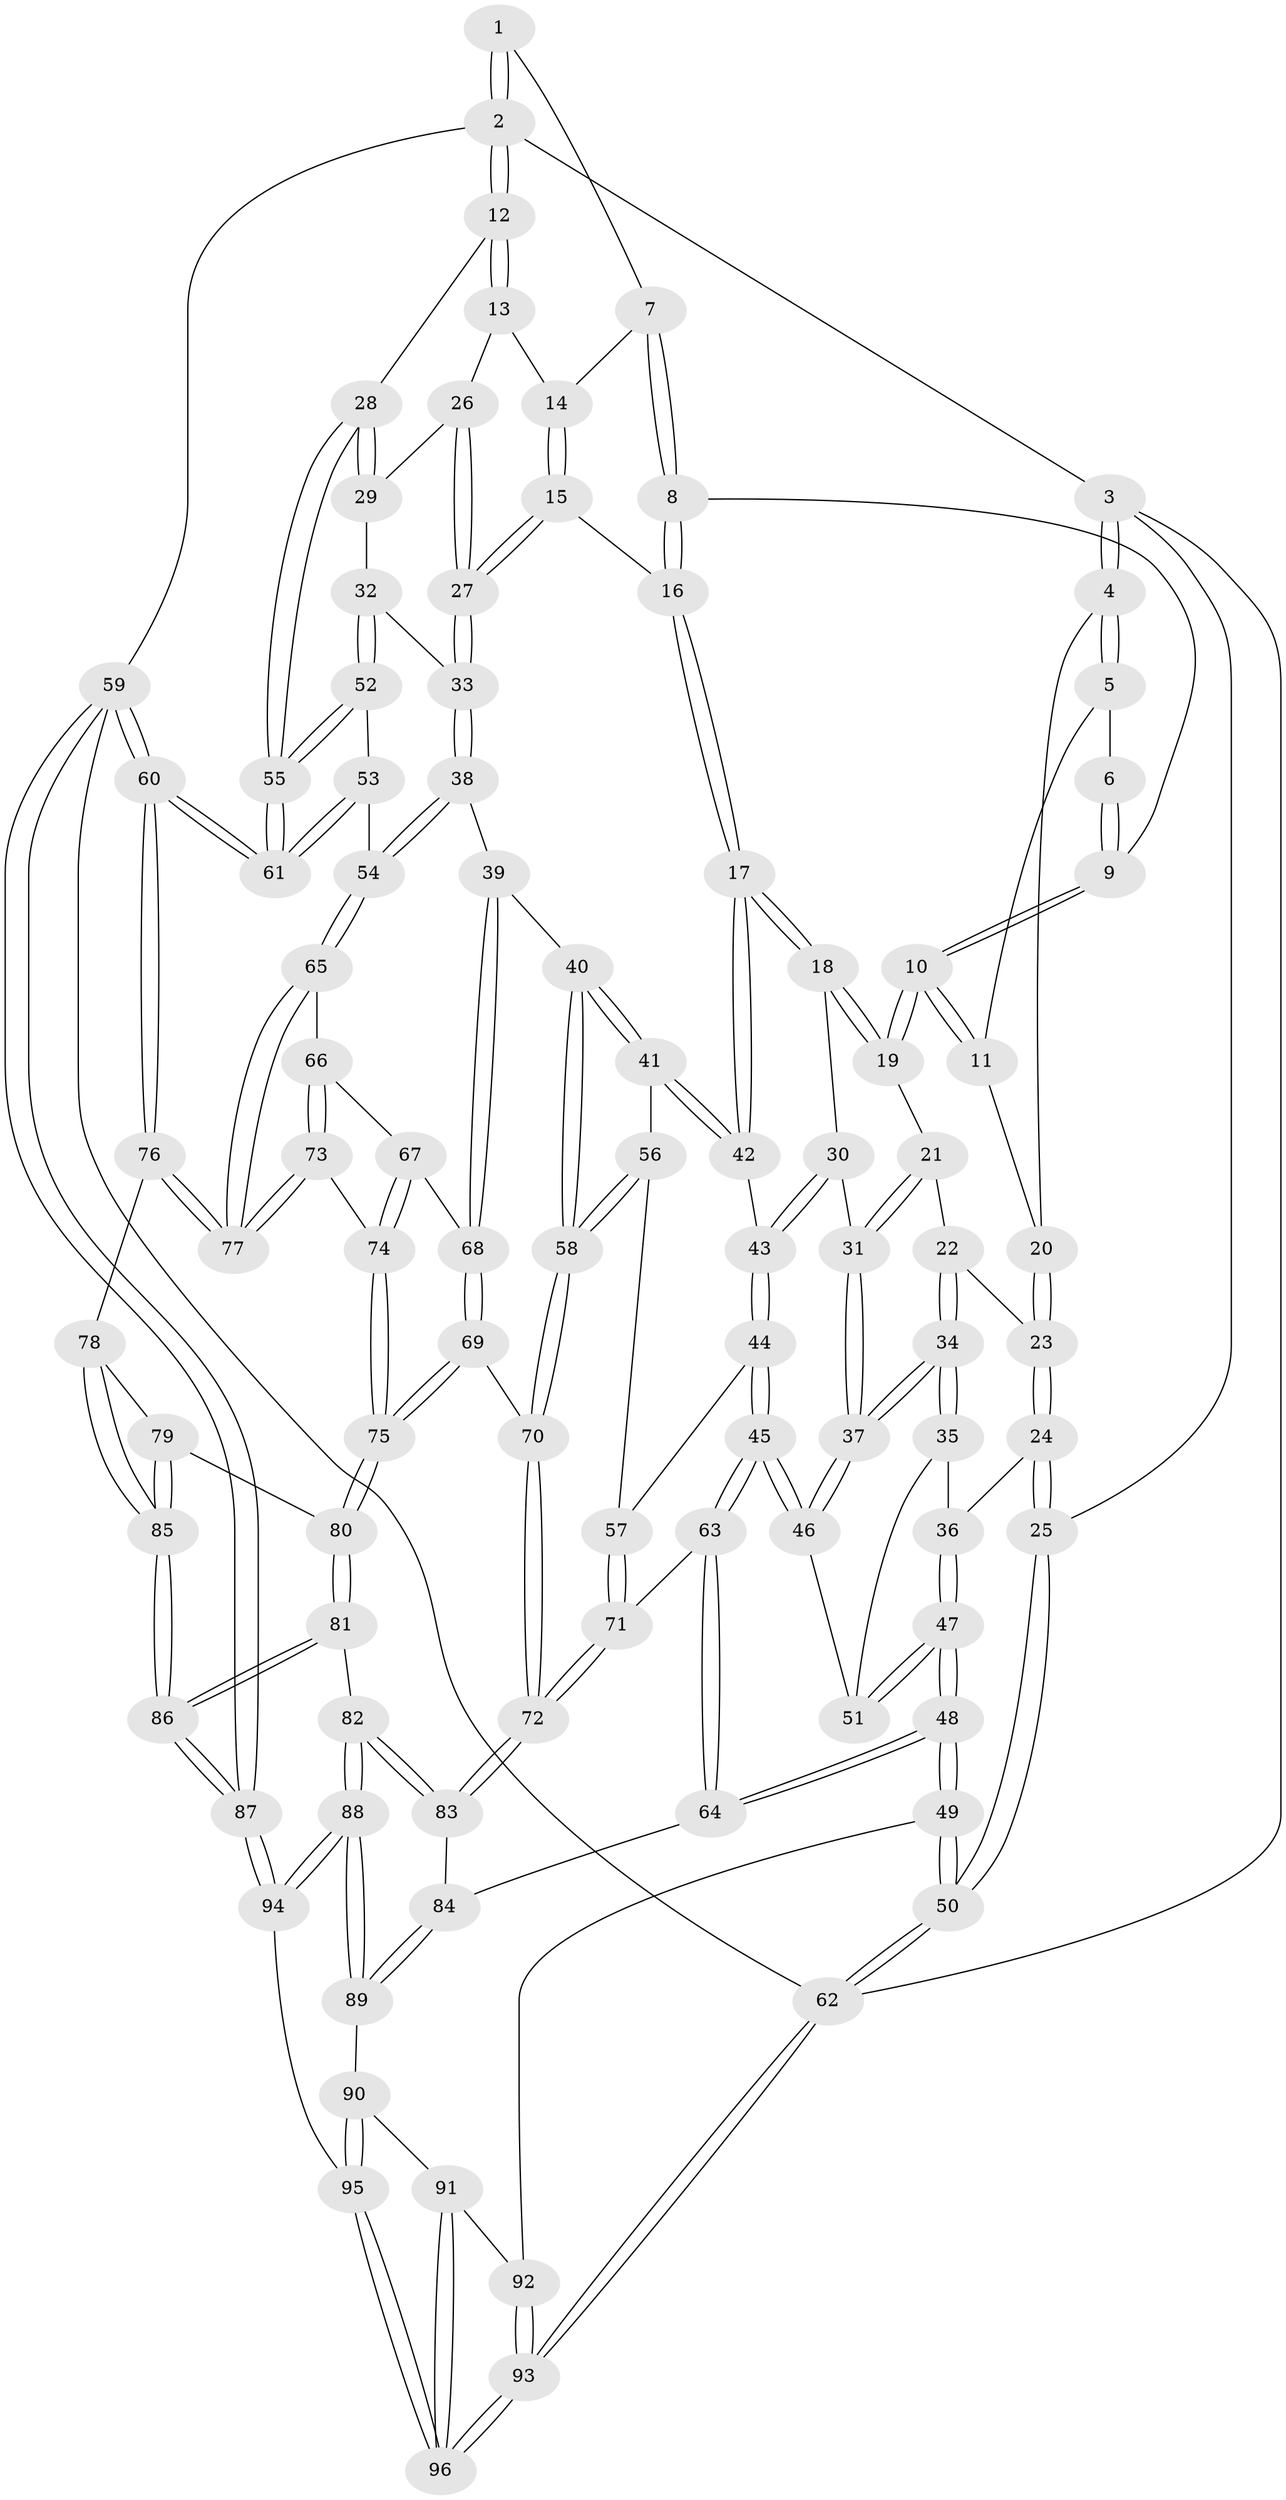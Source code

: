 // Generated by graph-tools (version 1.1) at 2025/38/03/09/25 02:38:34]
// undirected, 96 vertices, 237 edges
graph export_dot {
graph [start="1"]
  node [color=gray90,style=filled];
  1 [pos="+0.7131106293289188+0"];
  2 [pos="+1+0"];
  3 [pos="+0+0"];
  4 [pos="+0+0"];
  5 [pos="+0.29283182583737993+0"];
  6 [pos="+0.41946739845856046+0"];
  7 [pos="+0.6991254821937479+0.0033891180487556375"];
  8 [pos="+0.5904240027500041+0.08964601234508356"];
  9 [pos="+0.5008594261168936+0.05739728986301"];
  10 [pos="+0.4229329467984547+0.16896409976673832"];
  11 [pos="+0.3615092692999784+0.12740095269782006"];
  12 [pos="+1+0"];
  13 [pos="+0.9047182357448623+0.10587519520203999"];
  14 [pos="+0.724454335105013+0.04013686905070282"];
  15 [pos="+0.7210121824032705+0.24852452224672877"];
  16 [pos="+0.639939657609349+0.25110970757612555"];
  17 [pos="+0.5650011284148035+0.29769775877455135"];
  18 [pos="+0.4358979565773038+0.1909698323801217"];
  19 [pos="+0.4234686890212969+0.17241597823510801"];
  20 [pos="+0.2525654830305193+0.13633001898127795"];
  21 [pos="+0.3313175856648038+0.2320166160252512"];
  22 [pos="+0.23628338421150755+0.2322768194377395"];
  23 [pos="+0.23056407768702014+0.22803425053384968"];
  24 [pos="+0.04188261784554771+0.2737645213222891"];
  25 [pos="+0+0.11948491203243901"];
  26 [pos="+0.8707756468752942+0.1635232715528264"];
  27 [pos="+0.7450416834210203+0.2566417613159595"];
  28 [pos="+1+0.1789926351499828"];
  29 [pos="+0.9330395514779931+0.25667859056882847"];
  30 [pos="+0.3583202231662552+0.3457214747283439"];
  31 [pos="+0.3498899490209684+0.34905462409196225"];
  32 [pos="+0.9260490314683132+0.368418324313553"];
  33 [pos="+0.7711792818926314+0.30311077042564666"];
  34 [pos="+0.3009080038646453+0.38367202228634806"];
  35 [pos="+0.07073037181935692+0.3021516057218742"];
  36 [pos="+0.052039813991347064+0.2895955666670929"];
  37 [pos="+0.30427286436558193+0.3874696220270492"];
  38 [pos="+0.7490830850208522+0.4479433422265127"];
  39 [pos="+0.6777738684545684+0.47022727793895"];
  40 [pos="+0.6535009604756413+0.4719103881920961"];
  41 [pos="+0.5551556265024447+0.3475643522216311"];
  42 [pos="+0.5508505742578569+0.33753657860291053"];
  43 [pos="+0.5255568580777816+0.34940822022797885"];
  44 [pos="+0.4621224233268304+0.4265135869245258"];
  45 [pos="+0.32098278777829+0.4838473117484522"];
  46 [pos="+0.3019508901009891+0.41740490782989054"];
  47 [pos="+0.09477018981414545+0.5792949674092143"];
  48 [pos="+0.0898937899477069+0.6569294046751357"];
  49 [pos="+0.06309545686644707+0.6783270874812668"];
  50 [pos="+0+0.7058500965018208"];
  51 [pos="+0.18095367433938997+0.42218524682778846"];
  52 [pos="+0.9289314193983353+0.37141162486522955"];
  53 [pos="+0.8642691887726914+0.4918776538228639"];
  54 [pos="+0.8214098198750356+0.5092268246575878"];
  55 [pos="+1+0.40609360988099114"];
  56 [pos="+0.5314240940210837+0.4779176526963601"];
  57 [pos="+0.4846766913768476+0.523023476728789"];
  58 [pos="+0.6134756650402827+0.5431159639654904"];
  59 [pos="+1+1"];
  60 [pos="+1+0.8257365959975709"];
  61 [pos="+1+0.6847621396588034"];
  62 [pos="+0+1"];
  63 [pos="+0.3186940867051941+0.5169969875362972"];
  64 [pos="+0.1364117410508622+0.6456185779112587"];
  65 [pos="+0.8208604842156336+0.5117567169478885"];
  66 [pos="+0.7723002080729845+0.5499656005009088"];
  67 [pos="+0.7252353991120551+0.5682704716004444"];
  68 [pos="+0.7208233576268137+0.5685255204153512"];
  69 [pos="+0.6359510898455745+0.6332390906693036"];
  70 [pos="+0.5991571484838577+0.5986312298049075"];
  71 [pos="+0.4543977757754247+0.6100974315914905"];
  72 [pos="+0.4550710852565341+0.6111156922747756"];
  73 [pos="+0.7560979149784192+0.6219893086512709"];
  74 [pos="+0.7531402412488334+0.6219968622819381"];
  75 [pos="+0.6495211406106669+0.6584110735921064"];
  76 [pos="+0.8564173090144244+0.674255747044551"];
  77 [pos="+0.8541135451034141+0.670023631172072"];
  78 [pos="+0.8292196030227941+0.6892088446975868"];
  79 [pos="+0.719383234102634+0.6962507430941638"];
  80 [pos="+0.6510680168779297+0.6654906279314262"];
  81 [pos="+0.5989589058552308+0.8131735504131524"];
  82 [pos="+0.5524004423229057+0.8265493204936557"];
  83 [pos="+0.44853978169360953+0.6452290184092179"];
  84 [pos="+0.3511862625117347+0.7374879673633284"];
  85 [pos="+0.7477134764402029+0.8146158752411163"];
  86 [pos="+0.7330263160752573+0.8700170736084556"];
  87 [pos="+1+1"];
  88 [pos="+0.4907344561738047+0.8944071657640504"];
  89 [pos="+0.3644316414679733+0.8563908547110032"];
  90 [pos="+0.33221286238368325+0.873061208834771"];
  91 [pos="+0.194647544193134+0.8701635556152963"];
  92 [pos="+0.11120555667145691+0.757793513556441"];
  93 [pos="+0+1"];
  94 [pos="+0.5327325456798822+1"];
  95 [pos="+0.2889146665021164+1"];
  96 [pos="+0.08091422360714004+1"];
  1 -- 2;
  1 -- 2;
  1 -- 7;
  2 -- 3;
  2 -- 12;
  2 -- 12;
  2 -- 59;
  3 -- 4;
  3 -- 4;
  3 -- 25;
  3 -- 62;
  4 -- 5;
  4 -- 5;
  4 -- 20;
  5 -- 6;
  5 -- 11;
  6 -- 9;
  6 -- 9;
  7 -- 8;
  7 -- 8;
  7 -- 14;
  8 -- 9;
  8 -- 16;
  8 -- 16;
  9 -- 10;
  9 -- 10;
  10 -- 11;
  10 -- 11;
  10 -- 19;
  10 -- 19;
  11 -- 20;
  12 -- 13;
  12 -- 13;
  12 -- 28;
  13 -- 14;
  13 -- 26;
  14 -- 15;
  14 -- 15;
  15 -- 16;
  15 -- 27;
  15 -- 27;
  16 -- 17;
  16 -- 17;
  17 -- 18;
  17 -- 18;
  17 -- 42;
  17 -- 42;
  18 -- 19;
  18 -- 19;
  18 -- 30;
  19 -- 21;
  20 -- 23;
  20 -- 23;
  21 -- 22;
  21 -- 31;
  21 -- 31;
  22 -- 23;
  22 -- 34;
  22 -- 34;
  23 -- 24;
  23 -- 24;
  24 -- 25;
  24 -- 25;
  24 -- 36;
  25 -- 50;
  25 -- 50;
  26 -- 27;
  26 -- 27;
  26 -- 29;
  27 -- 33;
  27 -- 33;
  28 -- 29;
  28 -- 29;
  28 -- 55;
  28 -- 55;
  29 -- 32;
  30 -- 31;
  30 -- 43;
  30 -- 43;
  31 -- 37;
  31 -- 37;
  32 -- 33;
  32 -- 52;
  32 -- 52;
  33 -- 38;
  33 -- 38;
  34 -- 35;
  34 -- 35;
  34 -- 37;
  34 -- 37;
  35 -- 36;
  35 -- 51;
  36 -- 47;
  36 -- 47;
  37 -- 46;
  37 -- 46;
  38 -- 39;
  38 -- 54;
  38 -- 54;
  39 -- 40;
  39 -- 68;
  39 -- 68;
  40 -- 41;
  40 -- 41;
  40 -- 58;
  40 -- 58;
  41 -- 42;
  41 -- 42;
  41 -- 56;
  42 -- 43;
  43 -- 44;
  43 -- 44;
  44 -- 45;
  44 -- 45;
  44 -- 57;
  45 -- 46;
  45 -- 46;
  45 -- 63;
  45 -- 63;
  46 -- 51;
  47 -- 48;
  47 -- 48;
  47 -- 51;
  47 -- 51;
  48 -- 49;
  48 -- 49;
  48 -- 64;
  48 -- 64;
  49 -- 50;
  49 -- 50;
  49 -- 92;
  50 -- 62;
  50 -- 62;
  52 -- 53;
  52 -- 55;
  52 -- 55;
  53 -- 54;
  53 -- 61;
  53 -- 61;
  54 -- 65;
  54 -- 65;
  55 -- 61;
  55 -- 61;
  56 -- 57;
  56 -- 58;
  56 -- 58;
  57 -- 71;
  57 -- 71;
  58 -- 70;
  58 -- 70;
  59 -- 60;
  59 -- 60;
  59 -- 87;
  59 -- 87;
  59 -- 62;
  60 -- 61;
  60 -- 61;
  60 -- 76;
  60 -- 76;
  62 -- 93;
  62 -- 93;
  63 -- 64;
  63 -- 64;
  63 -- 71;
  64 -- 84;
  65 -- 66;
  65 -- 77;
  65 -- 77;
  66 -- 67;
  66 -- 73;
  66 -- 73;
  67 -- 68;
  67 -- 74;
  67 -- 74;
  68 -- 69;
  68 -- 69;
  69 -- 70;
  69 -- 75;
  69 -- 75;
  70 -- 72;
  70 -- 72;
  71 -- 72;
  71 -- 72;
  72 -- 83;
  72 -- 83;
  73 -- 74;
  73 -- 77;
  73 -- 77;
  74 -- 75;
  74 -- 75;
  75 -- 80;
  75 -- 80;
  76 -- 77;
  76 -- 77;
  76 -- 78;
  78 -- 79;
  78 -- 85;
  78 -- 85;
  79 -- 80;
  79 -- 85;
  79 -- 85;
  80 -- 81;
  80 -- 81;
  81 -- 82;
  81 -- 86;
  81 -- 86;
  82 -- 83;
  82 -- 83;
  82 -- 88;
  82 -- 88;
  83 -- 84;
  84 -- 89;
  84 -- 89;
  85 -- 86;
  85 -- 86;
  86 -- 87;
  86 -- 87;
  87 -- 94;
  87 -- 94;
  88 -- 89;
  88 -- 89;
  88 -- 94;
  88 -- 94;
  89 -- 90;
  90 -- 91;
  90 -- 95;
  90 -- 95;
  91 -- 92;
  91 -- 96;
  91 -- 96;
  92 -- 93;
  92 -- 93;
  93 -- 96;
  93 -- 96;
  94 -- 95;
  95 -- 96;
  95 -- 96;
}
